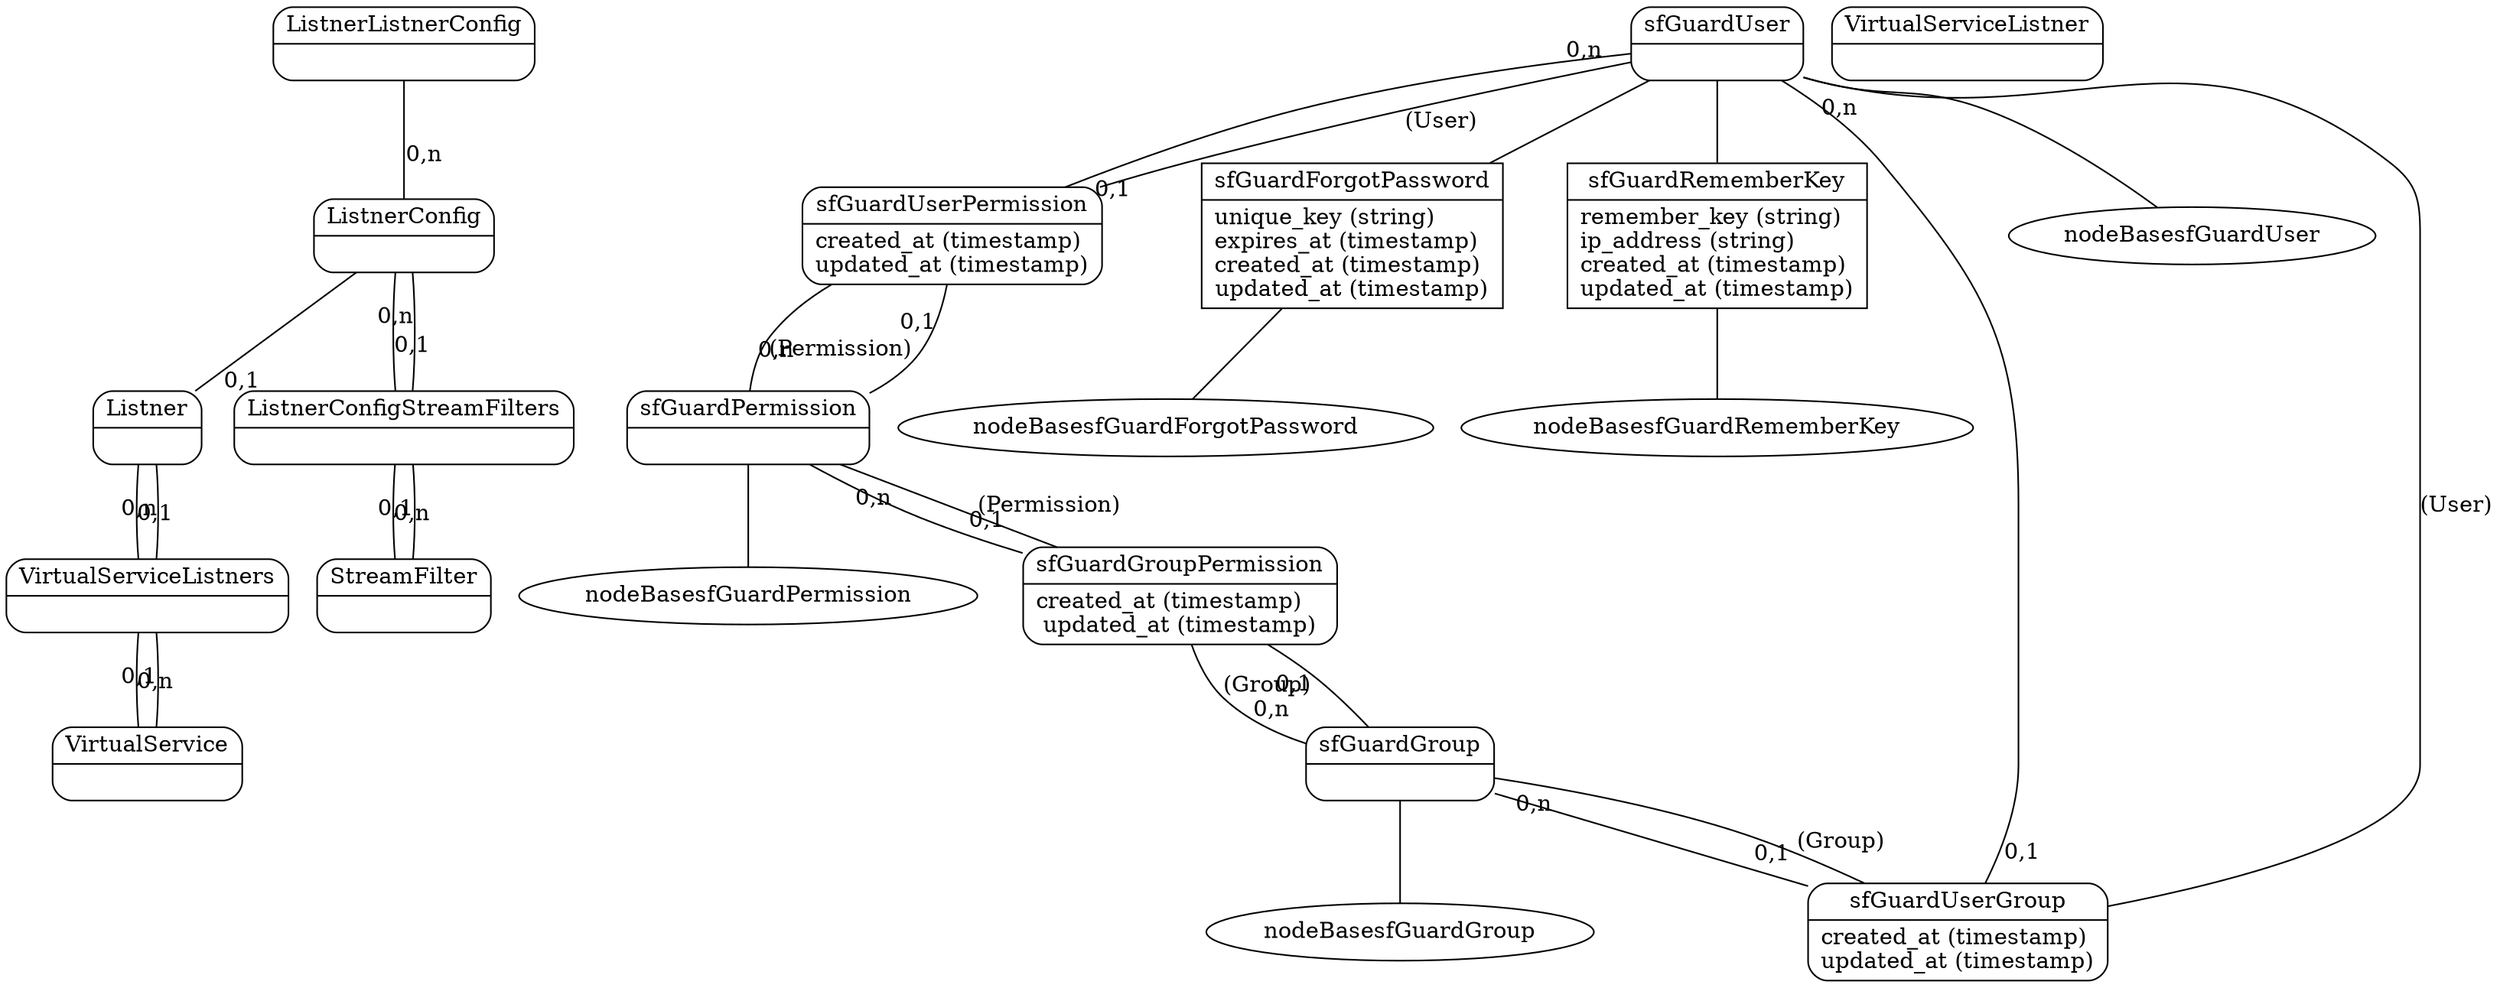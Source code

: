 graph G {
	edge [ len=2 labeldistance=2 ];
	overlap=false;
	splines=true;

	nodeListnerConfig [
		label="{<table>ListnerConfig|<cols>enable_gzip (boolean)\lfilter_headers (string)\lfwd_proxy_auth (enum)\llb_pool (string)\llb_proxy_host (string)\llb_backend_port (int)}",
		shape=record ];
	nodeStreamFilter [
		label="{<table>StreamFilter|<cols>name (string)\lmodule_value (string)\lhas_forward_mode (boolean)\lhas_reverse_mode (boolean)}",
		shape=record ];
	nodesfGuardForgotPassword [
		label="{<table>sfGuardForgotPassword|<cols>unique_key (string)\lexpires_at (timestamp)\lcreated_at (timestamp)\lupdated_at (timestamp)}",
		shape=record ];
	nodesfGuardUserPermission [
		label="{<table>sfGuardUserPermission|<cols>created_at (timestamp)\lupdated_at (timestamp)}",
		shape=record ];
	nodesfGuardPermission [
		label="{<table>sfGuardPermission|<cols>name (string)\ldescription (string)\lcreated_at (timestamp)\lupdated_at (timestamp)}",
		shape=record ];
	nodesfGuardGroupPermission [
		label="{<table>sfGuardGroupPermission|<cols>created_at (timestamp)\lupdated_at (timestamp)}",
		shape=record ];
	nodesfGuardRememberKey [
		label="{<table>sfGuardRememberKey|<cols>remember_key (string)\lip_address (string)\lcreated_at (timestamp)\lupdated_at (timestamp)}",
		shape=record ];
	nodesfGuardUser [
		label="{<table>sfGuardUser|<cols>first_name (string)\llast_name (string)\lemail_address (string)\lusername (string)\lalgorithm (string)\lsalt (string)\lpassword (string)\lis_active (boolean)\lis_super_admin (boolean)\llast_login (timestamp)\lcreated_at (timestamp)\lupdated_at (timestamp)}",
		shape=record ];
	nodesfGuardGroup [
		label="{<table>sfGuardGroup|<cols>name (string)\ldescription (string)\lcreated_at (timestamp)\lupdated_at (timestamp)}",
		shape=record ];
	nodesfGuardUserGroup [
		label="{<table>sfGuardUserGroup|<cols>created_at (timestamp)\lupdated_at (timestamp)}",
		shape=record ];
	nodeListner [
		label="{<table>Listner|<cols>listner_type (enum)\lip_address (string)\lport (int)}",
		shape=record ];
	nodeVirtualService [
		label="{<table>VirtualService|<cols>name (string)\lenabled_status (boolean)}",
		shape=record ];

	nodesfGuardGroupPermission [
		label="{<table>sfGuardGroupPermission|<cols>created_at (timestamp)\lupdated_at (timestamp)}",
		shape=Mrecord ];
	nodesfGuardUserPermission [
		label="{<table>sfGuardUserPermission|<cols>created_at (timestamp)\lupdated_at (timestamp)}",
		shape=Mrecord ];
	nodesfGuardUserGroup [
		label="{<table>sfGuardUserGroup|<cols>created_at (timestamp)\lupdated_at (timestamp)}",
		shape=Mrecord ];
	nodeVirtualServiceListner [
		label="{<table>VirtualServiceListner|<cols>}",
		shape=Mrecord ];
	nodeVirtualServiceListners [
		label="{<table>VirtualServiceListners|<cols>}",
		shape=Mrecord ];
	nodeListnerConfigStreamFilters [
		label="{<table>ListnerConfigStreamFilters|<cols>}",
		shape=Mrecord ];
	nodeListnerConfig [
		label="{<table>ListnerConfig|<cols>}",
		shape=Mrecord ];
	nodeStreamFilter [
		label="{<table>StreamFilter|<cols>}",
		shape=Mrecord ];
	nodesfGuardPermission [
		label="{<table>sfGuardPermission|<cols>}",
		shape=Mrecord ];
	nodesfGuardUser [
		label="{<table>sfGuardUser|<cols>}",
		shape=Mrecord ];
	nodesfGuardGroup [
		label="{<table>sfGuardGroup|<cols>}",
		shape=Mrecord ];
	nodeListnerListnerConfig [
		label="{<table>ListnerListnerConfig|<cols>}",
		shape=Mrecord ];
	nodeListner [
		label="{<table>Listner|<cols>}",
		shape=Mrecord ];
	nodeVirtualService [
		label="{<table>VirtualService|<cols>}",
		shape=Mrecord ];

	nodesfGuardGroupPermission -- nodesfGuardGroup [
		headlabel="0,n",
		label="(Group)",
		labeldistance=3 ];
	nodesfGuardGroupPermission -- nodesfGuardPermission [
		headlabel="0,n",
		label="(Permission)",
		labeldistance=3 ];
	nodesfGuardUserPermission -- nodesfGuardUser [
		headlabel="0,n",
		label="(User)",
		labeldistance=3 ];
	nodesfGuardUserPermission -- nodesfGuardPermission [
		headlabel="0,n",
		label="(Permission)",
		labeldistance=3 ];
	nodesfGuardUserGroup -- nodesfGuardUser [
		headlabel="0,n",
		label="(User)",
		labeldistance=3 ];
	nodesfGuardUserGroup -- nodesfGuardGroup [
		headlabel="0,n",
		label="(Group)",
		labeldistance=3 ];
	nodeVirtualServiceListners -- nodeVirtualService [
		headlabel="0,n",
		label="",
		labeldistance=3 ];
	nodeVirtualServiceListners -- nodeListner [
		headlabel="0,n",
		label="",
		labeldistance=3 ];
	nodeListnerConfigStreamFilters -- nodeListnerConfig [
		headlabel="0,n",
		label="",
		labeldistance=3 ];
	nodeListnerConfigStreamFilters -- nodeStreamFilter [
		headlabel="0,n",
		label="",
		labeldistance=3 ];
	nodeListnerConfig -- nodeListner [
		headlabel="0,1",
		label="",
		labeldistance=3 ];
	nodeListnerConfig -- nodeListnerConfigStreamFilters [
		headlabel="0,1",
		label="",
		labeldistance=3 ];
	nodeStreamFilter -- nodeListnerConfigStreamFilters [
		headlabel="0,1",
		label="",
		labeldistance=3 ];
	nodesfGuardPermission -- nodesfGuardGroupPermission [
		headlabel="0,1",
		label="",
		labeldistance=3 ];
	nodesfGuardPermission -- nodesfGuardUserPermission [
		headlabel="0,1",
		label="",
		labeldistance=3 ];
	nodesfGuardUser -- nodesfGuardUserPermission [
		headlabel="0,1",
		label="",
		labeldistance=3 ];
	nodesfGuardUser -- nodesfGuardUserGroup [
		headlabel="0,1",
		label="",
		labeldistance=3 ];
	nodesfGuardGroup -- nodesfGuardGroupPermission [
		headlabel="0,1",
		label="",
		labeldistance=3 ];
	nodesfGuardGroup -- nodesfGuardUserGroup [
		headlabel="0,1",
		label="",
		labeldistance=3 ];
	nodeListnerListnerConfig -- nodeListnerConfig [
		headlabel="0,n",
		label="",
		labeldistance=3 ];
	nodeListner -- nodeVirtualServiceListners [
		headlabel="0,1",
		label="",
		labeldistance=3 ];
	nodeVirtualService -- nodeVirtualServiceListners [
		headlabel="0,1",
		label="",
		labeldistance=3 ];

	nodesfGuardUser -- nodesfGuardRememberKey [
		arrowhead=normal ];
	nodesfGuardUser -- nodesfGuardForgotPassword [
		arrowhead=normal ];
	nodesfGuardForgotPassword -- nodeBasesfGuardForgotPassword [
		arrowhead=normal ];
	nodesfGuardPermission -- nodeBasesfGuardPermission [
		arrowhead=normal ];
	nodesfGuardRememberKey -- nodeBasesfGuardRememberKey [
		arrowhead=normal ];
	nodesfGuardUser -- nodeBasesfGuardUser [
		arrowhead=normal ];
	nodesfGuardGroup -- nodeBasesfGuardGroup [
		arrowhead=normal ];

}